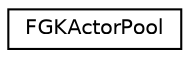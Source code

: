 digraph "Graphical Class Hierarchy"
{
 // LATEX_PDF_SIZE
  edge [fontname="Helvetica",fontsize="10",labelfontname="Helvetica",labelfontsize="10"];
  node [fontname="Helvetica",fontsize="10",shape=record];
  rankdir="LR";
  Node0 [label="FGKActorPool",height=0.2,width=0.4,color="black", fillcolor="white", style="filled",URL="$structFGKActorPool.html",tooltip=" "];
}
